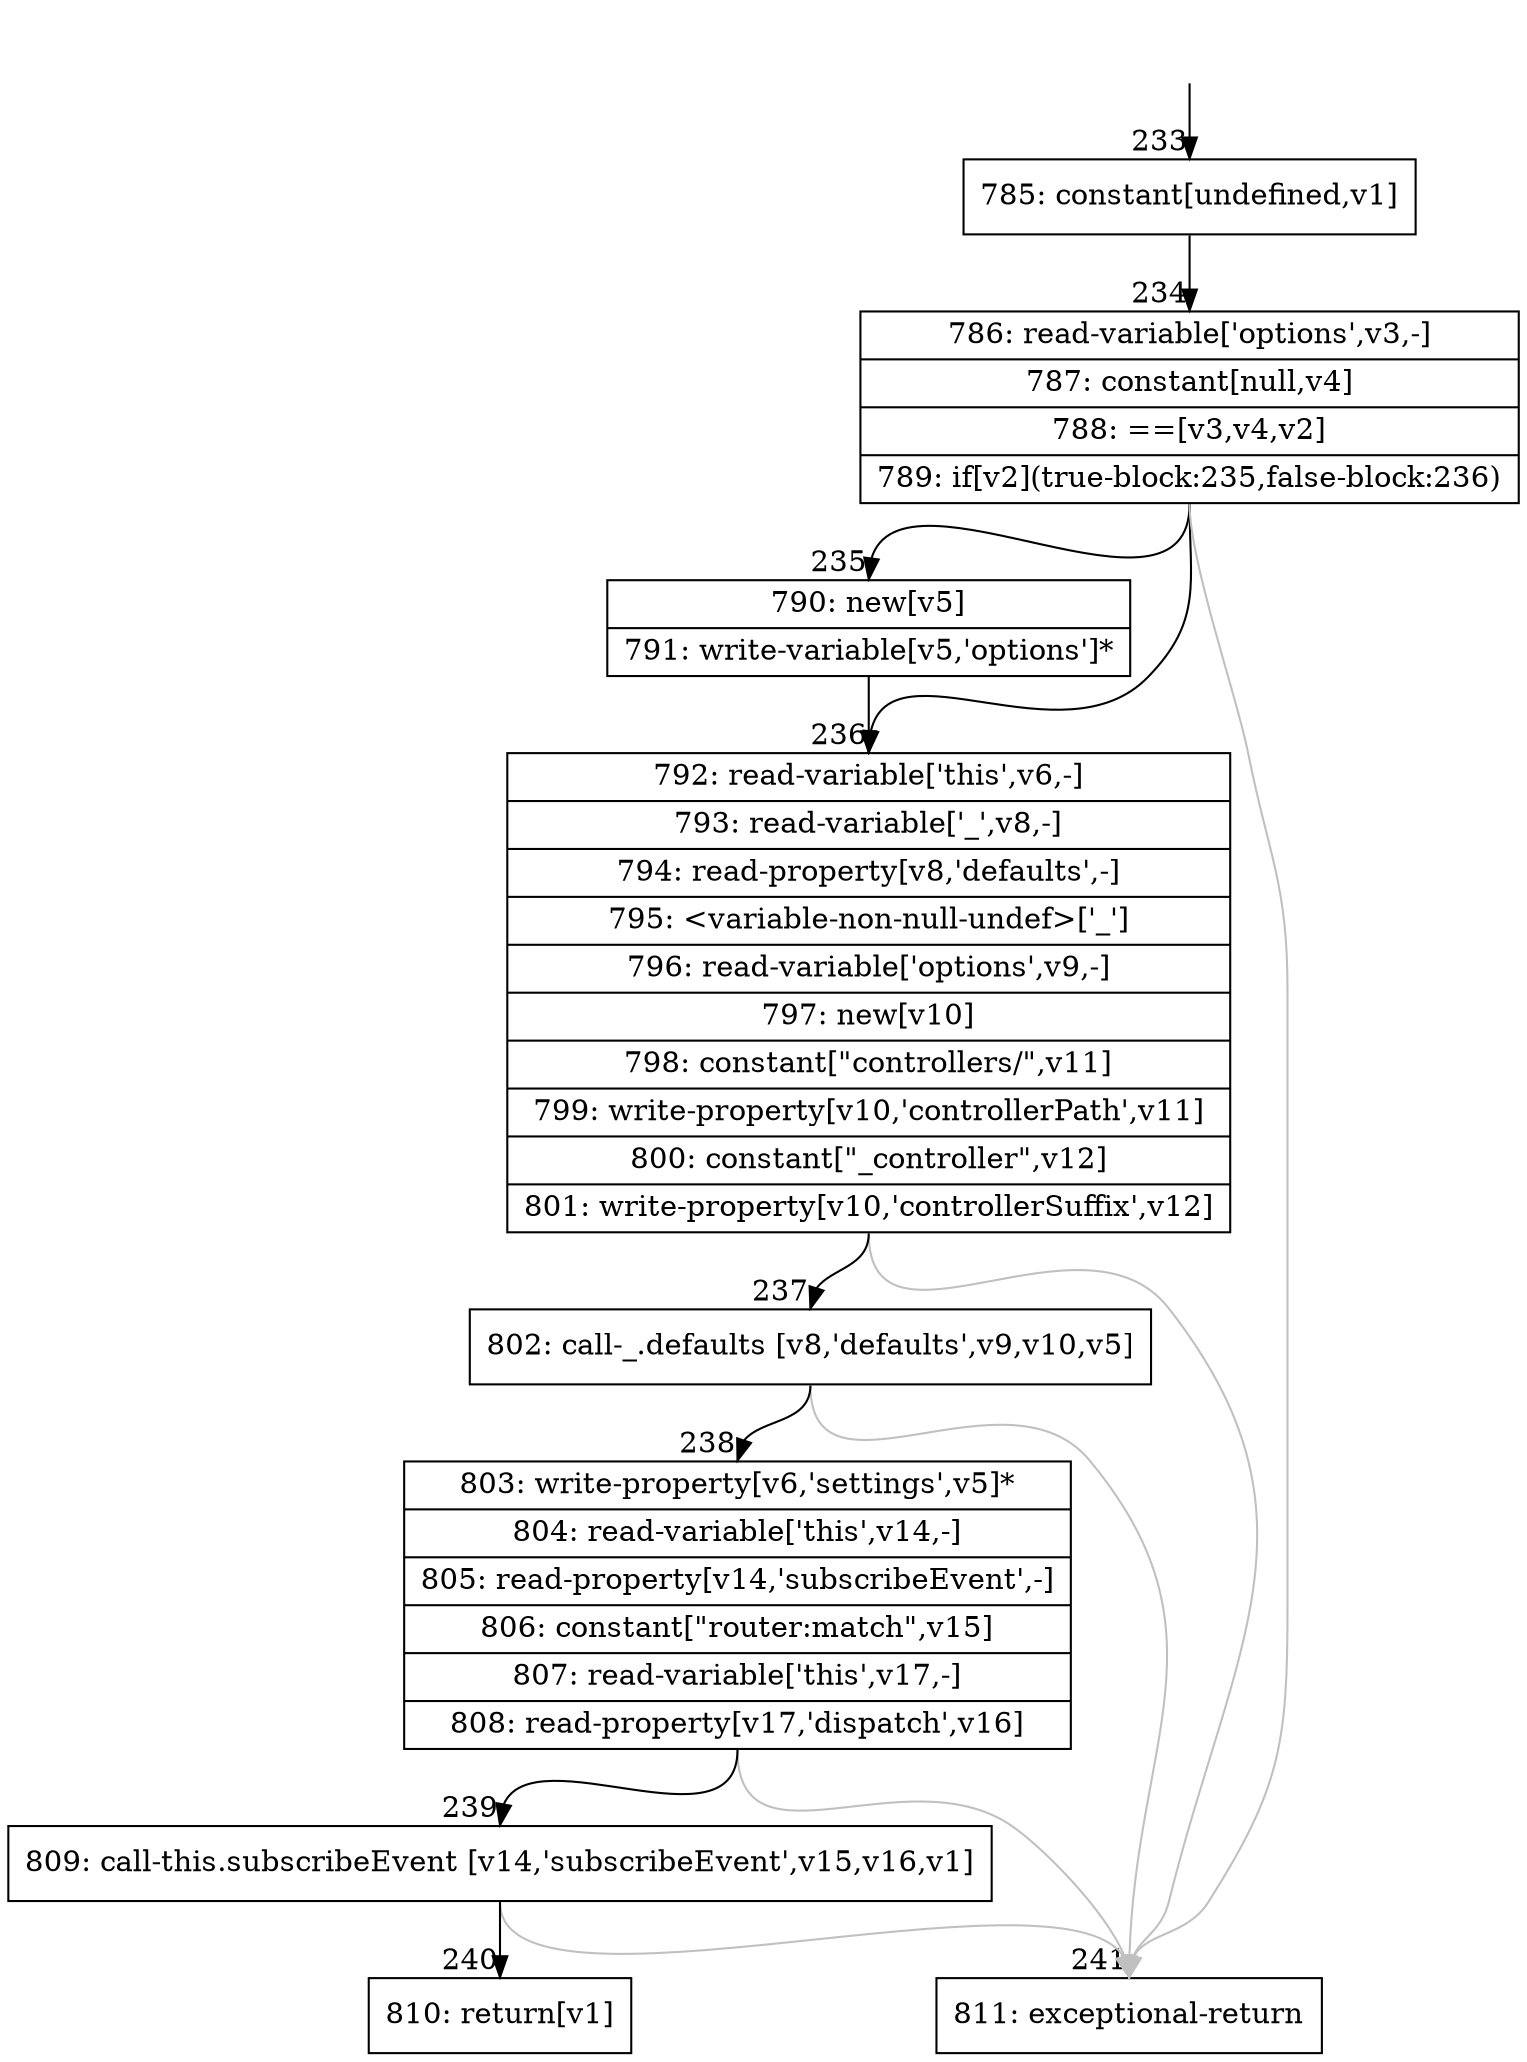digraph {
rankdir="TD"
BB_entry27[shape=none,label=""];
BB_entry27 -> BB233 [tailport=s, headport=n, headlabel="    233"]
BB233 [shape=record label="{785: constant[undefined,v1]}" ] 
BB233 -> BB234 [tailport=s, headport=n, headlabel="      234"]
BB234 [shape=record label="{786: read-variable['options',v3,-]|787: constant[null,v4]|788: ==[v3,v4,v2]|789: if[v2](true-block:235,false-block:236)}" ] 
BB234 -> BB235 [tailport=s, headport=n, headlabel="      235"]
BB234 -> BB236 [tailport=s, headport=n, headlabel="      236"]
BB234 -> BB241 [tailport=s, headport=n, color=gray, headlabel="      241"]
BB235 [shape=record label="{790: new[v5]|791: write-variable[v5,'options']*}" ] 
BB235 -> BB236 [tailport=s, headport=n]
BB236 [shape=record label="{792: read-variable['this',v6,-]|793: read-variable['_',v8,-]|794: read-property[v8,'defaults',-]|795: \<variable-non-null-undef\>['_']|796: read-variable['options',v9,-]|797: new[v10]|798: constant[\"controllers/\",v11]|799: write-property[v10,'controllerPath',v11]|800: constant[\"_controller\",v12]|801: write-property[v10,'controllerSuffix',v12]}" ] 
BB236 -> BB237 [tailport=s, headport=n, headlabel="      237"]
BB236 -> BB241 [tailport=s, headport=n, color=gray]
BB237 [shape=record label="{802: call-_.defaults [v8,'defaults',v9,v10,v5]}" ] 
BB237 -> BB238 [tailport=s, headport=n, headlabel="      238"]
BB237 -> BB241 [tailport=s, headport=n, color=gray]
BB238 [shape=record label="{803: write-property[v6,'settings',v5]*|804: read-variable['this',v14,-]|805: read-property[v14,'subscribeEvent',-]|806: constant[\"router:match\",v15]|807: read-variable['this',v17,-]|808: read-property[v17,'dispatch',v16]}" ] 
BB238 -> BB239 [tailport=s, headport=n, headlabel="      239"]
BB238 -> BB241 [tailport=s, headport=n, color=gray]
BB239 [shape=record label="{809: call-this.subscribeEvent [v14,'subscribeEvent',v15,v16,v1]}" ] 
BB239 -> BB240 [tailport=s, headport=n, headlabel="      240"]
BB239 -> BB241 [tailport=s, headport=n, color=gray]
BB240 [shape=record label="{810: return[v1]}" ] 
BB241 [shape=record label="{811: exceptional-return}" ] 
//#$~ 282
}
